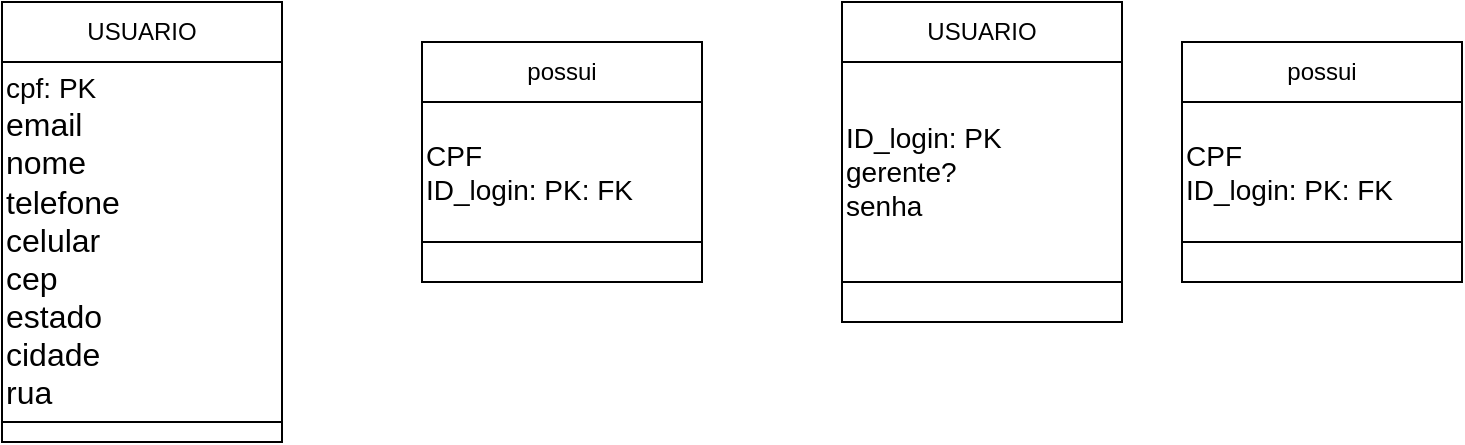 <mxfile version="24.2.7" type="github">
  <diagram name="Página-1" id="t1cLTn4OYz4982EjOqe9">
    <mxGraphModel dx="600" dy="298" grid="1" gridSize="10" guides="1" tooltips="1" connect="1" arrows="1" fold="1" page="1" pageScale="1" pageWidth="827" pageHeight="1169" math="0" shadow="0">
      <root>
        <mxCell id="0" />
        <mxCell id="1" parent="0" />
        <mxCell id="ycNpNfPkawz7LE0ENZmV-2" value="" style="rounded=0;whiteSpace=wrap;html=1;" parent="1" vertex="1">
          <mxGeometry x="40" y="180" width="140" height="220" as="geometry" />
        </mxCell>
        <mxCell id="ycNpNfPkawz7LE0ENZmV-130" value="USUARIO" style="rounded=0;whiteSpace=wrap;html=1;" parent="1" vertex="1">
          <mxGeometry x="40" y="180" width="140" height="30" as="geometry" />
        </mxCell>
        <mxCell id="ycNpNfPkawz7LE0ENZmV-131" value="&lt;font style=&quot;font-size: 14px;&quot;&gt;cpf: PK&lt;/font&gt;&lt;div&gt;&lt;font size=&quot;3&quot;&gt;email&lt;/font&gt;&lt;/div&gt;&lt;div&gt;&lt;font size=&quot;3&quot;&gt;nome&lt;/font&gt;&lt;/div&gt;&lt;div&gt;&lt;font size=&quot;3&quot;&gt;telefone&lt;/font&gt;&lt;/div&gt;&lt;div&gt;&lt;font size=&quot;3&quot;&gt;celular&lt;/font&gt;&lt;/div&gt;&lt;div&gt;&lt;font size=&quot;3&quot;&gt;cep&lt;/font&gt;&lt;/div&gt;&lt;div&gt;&lt;font size=&quot;3&quot;&gt;estado&lt;/font&gt;&lt;/div&gt;&lt;div&gt;&lt;font size=&quot;3&quot;&gt;cidade&lt;/font&gt;&lt;/div&gt;&lt;div&gt;&lt;font size=&quot;3&quot;&gt;rua&lt;/font&gt;&lt;/div&gt;" style="rounded=0;whiteSpace=wrap;html=1;align=left;" parent="1" vertex="1">
          <mxGeometry x="40" y="210" width="140" height="180" as="geometry" />
        </mxCell>
        <mxCell id="N6FSGn3R9n-whMNJ9k06-3" value="" style="rounded=0;whiteSpace=wrap;html=1;" parent="1" vertex="1">
          <mxGeometry x="250" y="200" width="140" height="120" as="geometry" />
        </mxCell>
        <mxCell id="N6FSGn3R9n-whMNJ9k06-4" value="possui" style="rounded=0;whiteSpace=wrap;html=1;" parent="1" vertex="1">
          <mxGeometry x="250" y="200" width="140" height="30" as="geometry" />
        </mxCell>
        <mxCell id="N6FSGn3R9n-whMNJ9k06-5" value="&lt;span style=&quot;font-size: 14px;&quot;&gt;CPF&lt;/span&gt;&lt;div&gt;&lt;span style=&quot;font-size: 14px;&quot;&gt;ID_login: PK: FK&lt;/span&gt;&lt;/div&gt;" style="rounded=0;whiteSpace=wrap;html=1;align=left;" parent="1" vertex="1">
          <mxGeometry x="250" y="230" width="140" height="70" as="geometry" />
        </mxCell>
        <mxCell id="N6FSGn3R9n-whMNJ9k06-6" value="" style="rounded=0;whiteSpace=wrap;html=1;" parent="1" vertex="1">
          <mxGeometry x="460" y="180" width="140" height="160" as="geometry" />
        </mxCell>
        <mxCell id="N6FSGn3R9n-whMNJ9k06-7" value="USUARIO" style="rounded=0;whiteSpace=wrap;html=1;" parent="1" vertex="1">
          <mxGeometry x="460" y="180" width="140" height="30" as="geometry" />
        </mxCell>
        <mxCell id="N6FSGn3R9n-whMNJ9k06-8" value="&lt;span style=&quot;font-size: 14px;&quot;&gt;ID_login: PK&lt;/span&gt;&lt;div&gt;&lt;span style=&quot;font-size: 14px;&quot;&gt;gerente?&lt;/span&gt;&lt;/div&gt;&lt;div&gt;&lt;span style=&quot;font-size: 14px;&quot;&gt;senha&lt;/span&gt;&lt;/div&gt;" style="rounded=0;whiteSpace=wrap;html=1;align=left;" parent="1" vertex="1">
          <mxGeometry x="460" y="210" width="140" height="110" as="geometry" />
        </mxCell>
        <mxCell id="N6FSGn3R9n-whMNJ9k06-12" value="" style="rounded=0;whiteSpace=wrap;html=1;" parent="1" vertex="1">
          <mxGeometry x="630" y="200" width="140" height="120" as="geometry" />
        </mxCell>
        <mxCell id="N6FSGn3R9n-whMNJ9k06-13" value="possui" style="rounded=0;whiteSpace=wrap;html=1;" parent="1" vertex="1">
          <mxGeometry x="630" y="200" width="140" height="30" as="geometry" />
        </mxCell>
        <mxCell id="N6FSGn3R9n-whMNJ9k06-14" value="&lt;span style=&quot;font-size: 14px;&quot;&gt;CPF&lt;/span&gt;&lt;div&gt;&lt;span style=&quot;font-size: 14px;&quot;&gt;ID_login: PK: FK&lt;/span&gt;&lt;/div&gt;" style="rounded=0;whiteSpace=wrap;html=1;align=left;" parent="1" vertex="1">
          <mxGeometry x="630" y="230" width="140" height="70" as="geometry" />
        </mxCell>
      </root>
    </mxGraphModel>
  </diagram>
</mxfile>
